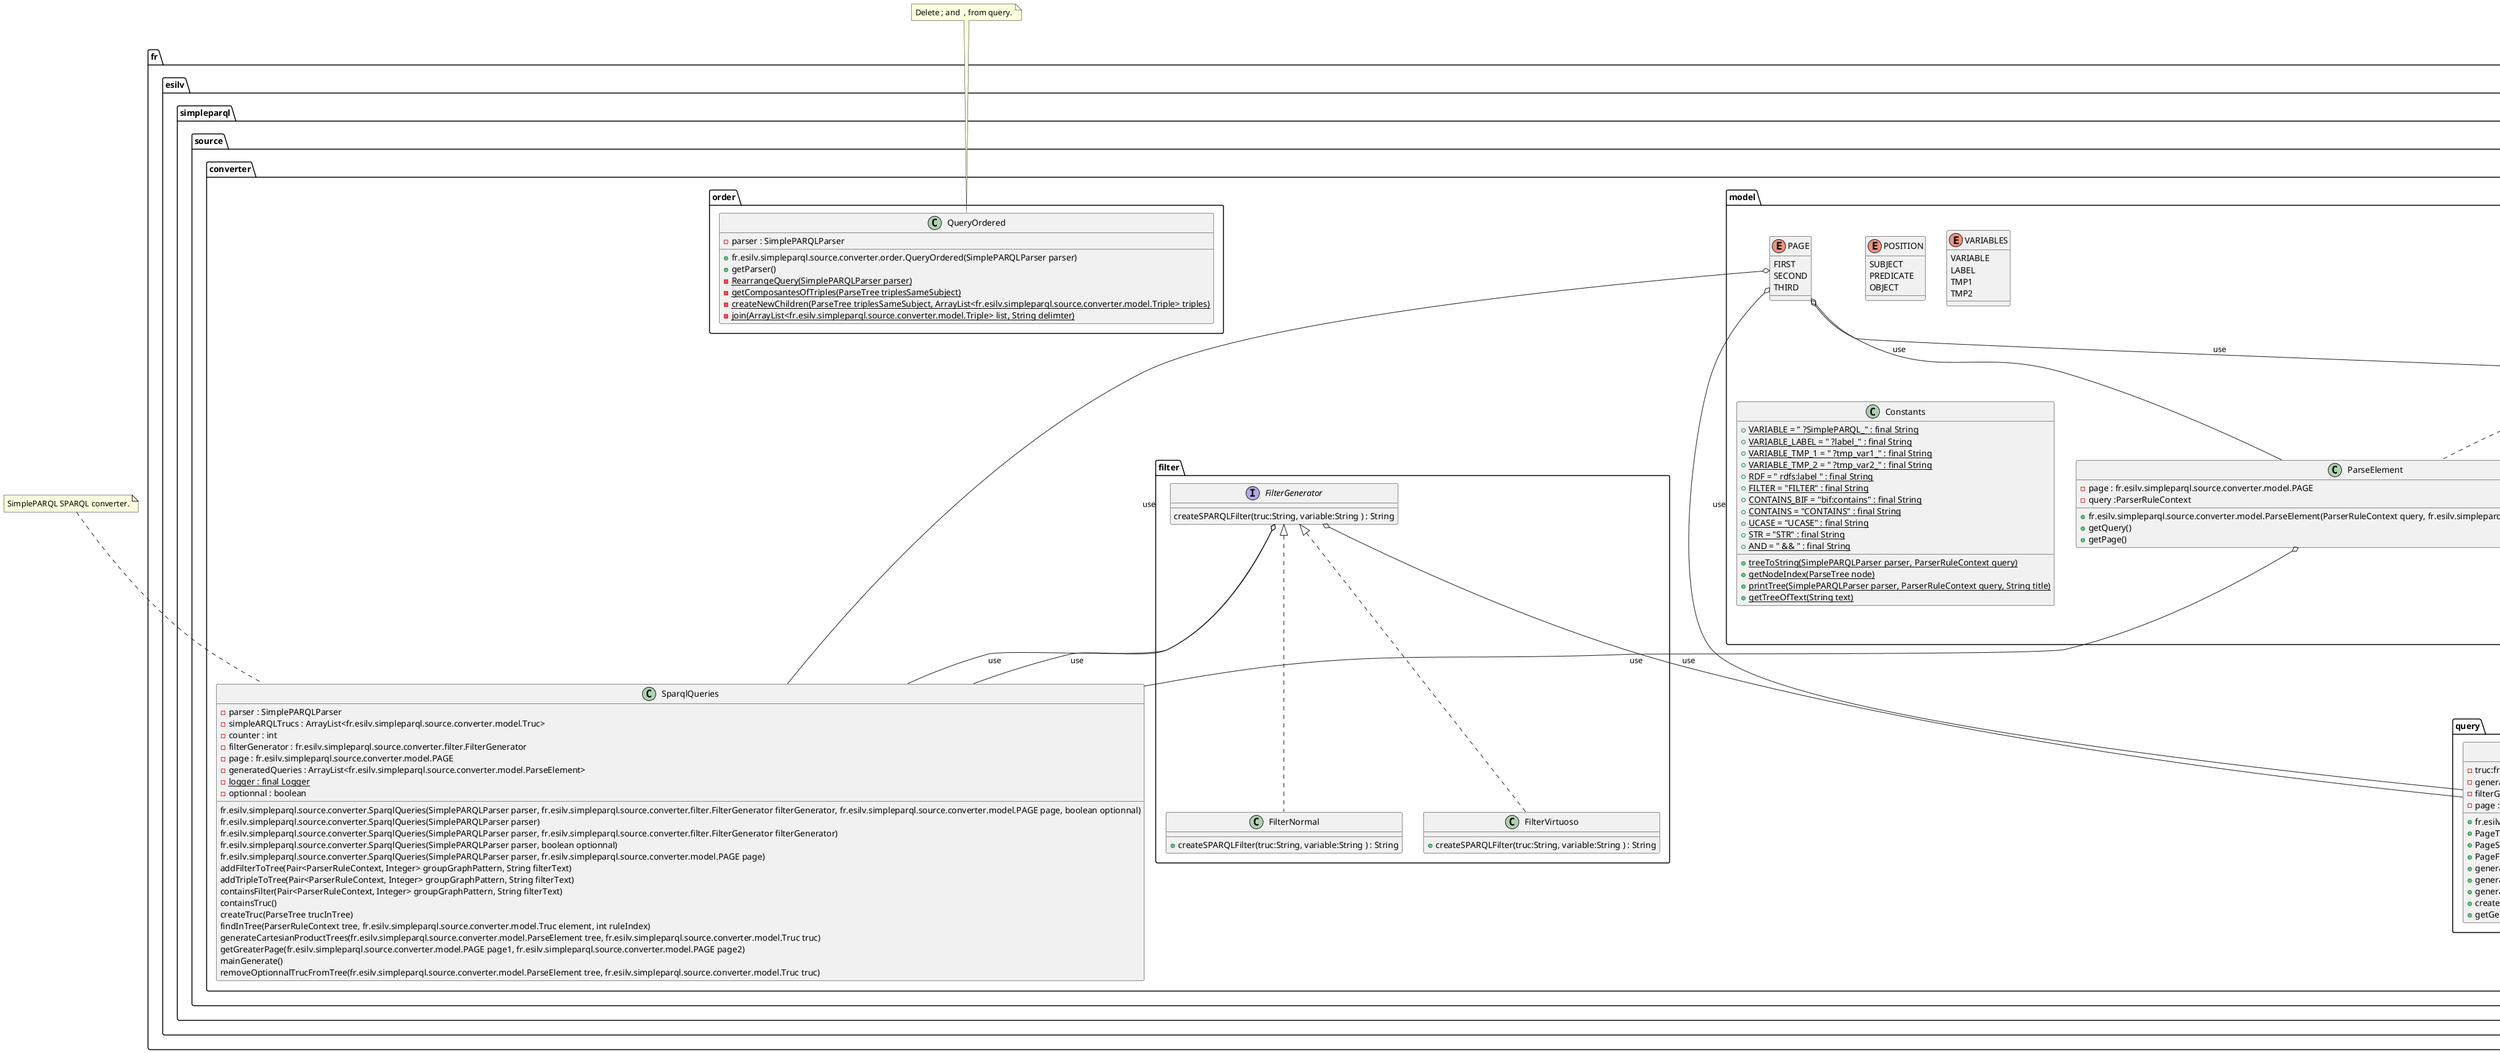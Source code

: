 @startuml
enum fr.esilv.simpleparql.source.converter.model.POSITION {
SUBJECT
PREDICATE
OBJECT
}

enum fr.esilv.simpleparql.source.converter.model.VARIABLES {
 VARIABLE
 LABEL
 TMP1
 TMP2
}
enum fr.esilv.simpleparql.source.converter.model.PAGE {
FIRST
SECOND
THIRD
}

interface fr.esilv.simpleparql.source.converter.filter.FilterGenerator {
createSPARQLFilter(truc:String, variable:String ) : String
}

class fr.esilv.simpleparql.source.converter.filter.FilterNormal{
+createSPARQLFilter(truc:String, variable:String ) : String
}
class fr.esilv.simpleparql.source.converter.filter.FilterVirtuoso{
+createSPARQLFilter(truc:String, variable:String ) : String
}
class fr.esilv.simpleparql.source.converter.model.Truc{
- parents : ArrayList<Pair<ParserRuleContext, Integer>>
- name : String
- position : fr.esilv.simpleparql.source.converter.model.POSITION
- counter : int
- currentTriple : fr.esilv.simpleparql.source.converter.model.Triple
- variables : HashMap<fr.esilv.simpleparql.source.converter.model.VARIABLES, String>
+getCounter()
+getPosition()
+getCurrentTriple()
+getVariables()
+getName()
+getParents()
-createParentTree(ParseTree node)
-computePosition()
-find(int ruleIndex)
-generateTripleComposantes()
-clean(String text)
-generateVariables()
+isOptionnal()
+equals(Object other)
}

class fr.esilv.simpleparql.source.converter.model.Triple{
- String subject
- String predicate
- String object
+getSubject()
+getPredicate()
+getObject()
+get(fr.esilv.simpleparql.source.converter.model.POSITION position)
}

class fr.esilv.simpleparql.source.converter.model.Constants{
+{static}  VARIABLE = " ?SimplePARQL_" : final String
+{static}  VARIABLE_LABEL = " ?label_" : final String
+{static}  VARIABLE_TMP_1 = " ?tmp_var1_" : final String
+{static}  VARIABLE_TMP_2 = " ?tmp_var2_" : final String
+{static}  RDF = " rdfs:label " : final String
+{static}  FILTER = "FILTER" : final String
+{static}  CONTAINS_BIF = "bif:contains" : final String
+{static}  CONTAINS = "CONTAINS" : final String
+{static}  UCASE = "UCASE" : final String
+{static}  STR = "STR" : final String
+{static}  AND = " && " : final String
+{static} treeToString(SimplePARQLParser parser, ParserRuleContext query)
+{static} getNodeIndex(ParseTree node)
+{static} printTree(SimplePARQLParser parser, ParserRuleContext query, String title)
+{static} getTreeOfText(String text)
}
class fr.esilv.simpleparql.source.converter.model.Composant{
-  filter : String
-  triple : String
-  page : fr.esilv.simpleparql.source.converter.model.PAGE
+getFilter()
+getPage()
+getTriple()
+fr.esilv.simpleparql.source.converter.model.Composant(String triple, String filter, fr.esilv.simpleparql.source.converter.model.PAGE page)
}

class fr.esilv.simpleparql.source.converter.model.ParseElement{
-  page : fr.esilv.simpleparql.source.converter.model.PAGE
- query :ParserRuleContext
+fr.esilv.simpleparql.source.converter.model.ParseElement(ParserRuleContext query, fr.esilv.simpleparql.source.converter.model.PAGE page)
+getQuery()
+getPage()
}

class fr.esilv.simpleparql.source.converter.order.QueryOrdered{
- parser : SimplePARQLParser
+fr.esilv.simpleparql.source.converter.order.QueryOrdered(SimplePARQLParser parser)
+getParser()
-{static} RearrangeQuery(SimplePARQLParser parser)
-{static} getComposantesOfTriples(ParseTree triplesSameSubject)
-{static} createNewChildren(ParseTree triplesSameSubject, ArrayList<fr.esilv.simpleparql.source.converter.model.Triple> triples)
-{static} join(ArrayList<fr.esilv.simpleparql.source.converter.model.Triple> list, String delimter)
}
class fr.esilv.simpleparql.source.converter.SparqlQueries{
- parser : SimplePARQLParser
- simpleARQLTrucs : ArrayList<fr.esilv.simpleparql.source.converter.model.Truc>
-counter : int
-filterGenerator : fr.esilv.simpleparql.source.converter.filter.FilterGenerator
-  page : fr.esilv.simpleparql.source.converter.model.PAGE
-generatedQueries : ArrayList<fr.esilv.simpleparql.source.converter.model.ParseElement>
-{static} logger : final Logger
-optionnal : boolean
fr.esilv.simpleparql.source.converter.SparqlQueries(SimplePARQLParser parser, fr.esilv.simpleparql.source.converter.filter.FilterGenerator filterGenerator, fr.esilv.simpleparql.source.converter.model.PAGE page, boolean optionnal)
fr.esilv.simpleparql.source.converter.SparqlQueries(SimplePARQLParser parser)
fr.esilv.simpleparql.source.converter.SparqlQueries(SimplePARQLParser parser, fr.esilv.simpleparql.source.converter.filter.FilterGenerator filterGenerator)
fr.esilv.simpleparql.source.converter.SparqlQueries(SimplePARQLParser parser, boolean optionnal)
fr.esilv.simpleparql.source.converter.SparqlQueries(SimplePARQLParser parser, fr.esilv.simpleparql.source.converter.model.PAGE page)
addFilterToTree(Pair<ParserRuleContext, Integer> groupGraphPattern, String filterText)
addTripleToTree(Pair<ParserRuleContext, Integer> groupGraphPattern, String filterText)
containsFilter(Pair<ParserRuleContext, Integer> groupGraphPattern, String filterText)
containsTruc()
createTruc(ParseTree trucInTree)
findInTree(ParserRuleContext tree, fr.esilv.simpleparql.source.converter.model.Truc element, int ruleIndex)
generateCartesianProductTrees(fr.esilv.simpleparql.source.converter.model.ParseElement tree, fr.esilv.simpleparql.source.converter.model.Truc truc)
getGreaterPage(fr.esilv.simpleparql.source.converter.model.PAGE page1, fr.esilv.simpleparql.source.converter.model.PAGE page2)
mainGenerate()
removeOptionnalTrucFromTree(fr.esilv.simpleparql.source.converter.model.ParseElement tree, fr.esilv.simpleparql.source.converter.model.Truc truc)
}

class fr.esilv.simpleparql.source.converter.model.Composant{
-String filter
-String triple
-fr.esilv.simpleparql.source.converter.model.PAGE page
+getTriple()
+getPage()
+getFilter()
}
class fr.esilv.simpleparql.source.converter.query.GenerateQuery{
-truc:fr.esilv.simpleparql.source.converter.model.Truc
-generatedComposants:ArrayList<fr.esilv.simpleparql.source.converter.model.Composant>
-filterGenerator: fr.esilv.simpleparql.source.converter.filter.FilterGenerator
- page : fr.esilv.simpleparql.source.converter.model.PAGE
+fr.esilv.simpleparql.source.converter.query.GenerateQuery(fr.esilv.simpleparql.source.converter.model.Truc truc, fr.esilv.simpleparql.source.converter.filter.FilterGenerator filterGenerator, fr.esilv.simpleparql.source.converter.model.PAGE page)
+PageThird()
+PageSecond()
+PageFirst()
+generateRessources(fr.esilv.simpleparql.source.converter.model.Truc truc, fr.esilv.simpleparql.source.converter.model.PAGE page)
+generateProprieties(fr.esilv.simpleparql.source.converter.model.Truc truc, fr.esilv.simpleparql.source.converter.model.PAGE page)
+generatelabels(fr.esilv.simpleparql.source.converter.model.Truc truc, fr.esilv.simpleparql.source.converter.model.PAGE page)
+createGeneratedTriples()
+getGeneratedComposants()
}


note top of fr.esilv.simpleparql.source.converter.model.Truc : SimpleARQL new structure.
note top of fr.esilv.simpleparql.source.converter.model.ParseElement : Final SPARQL queries with page.
note top of fr.esilv.simpleparql.source.converter.SparqlQueries : SimplePARQL SPARQL converter.
note top of fr.esilv.simpleparql.source.converter.query.GenerateQuery : Generate composant for the truc.
note top of fr.esilv.simpleparql.source.converter.order.QueryOrdered : Delete ; and  , from query.
note top of fr.esilv.simpleparql.source.converter.model.Composant : fr.esilv.simpleparql.source.converter.model.Triple,filter and page
note top of fr.esilv.simpleparql.source.converter.model.Triple : Subject,predicate,object.

fr.esilv.simpleparql.source.converter.filter.FilterGenerator <|.. fr.esilv.simpleparql.source.converter.filter.FilterNormal
fr.esilv.simpleparql.source.converter.filter.FilterGenerator <|.. fr.esilv.simpleparql.source.converter.filter.FilterVirtuoso

fr.esilv.simpleparql.source.converter.model.Composant o-- fr.esilv.simpleparql.source.converter.query.GenerateQuery : use
fr.esilv.simpleparql.source.converter.model.PAGE o-- fr.esilv.simpleparql.source.converter.query.GenerateQuery  : use
fr.esilv.simpleparql.source.converter.model.Truc o-- fr.esilv.simpleparql.source.converter.query.GenerateQuery  : use
fr.esilv.simpleparql.source.converter.filter.FilterGenerator o-- fr.esilv.simpleparql.source.converter.query.GenerateQuery  : use

fr.esilv.simpleparql.source.converter.model.PAGE o-- fr.esilv.simpleparql.source.converter.model.Composant : use

fr.esilv.simpleparql.source.converter.model.PAGE o-- fr.esilv.simpleparql.source.converter.model.ParseElement : use

fr.esilv.simpleparql.source.converter.model.PAGE o-- fr.esilv.simpleparql.source.converter.SparqlQueries : use
fr.esilv.simpleparql.source.converter.filter.FilterGenerator o-- fr.esilv.simpleparql.source.converter.SparqlQueries : use
fr.esilv.simpleparql.source.converter.model.ParseElement o-- fr.esilv.simpleparql.source.converter.SparqlQueries : use
fr.esilv.simpleparql.source.converter.filter.FilterGenerator o-- fr.esilv.simpleparql.source.converter.SparqlQueries : use

fr.esilv.simpleparql.source.converter.model.Triple o-- fr.esilv.simpleparql.source.converter.model.Truc : use

@enduml